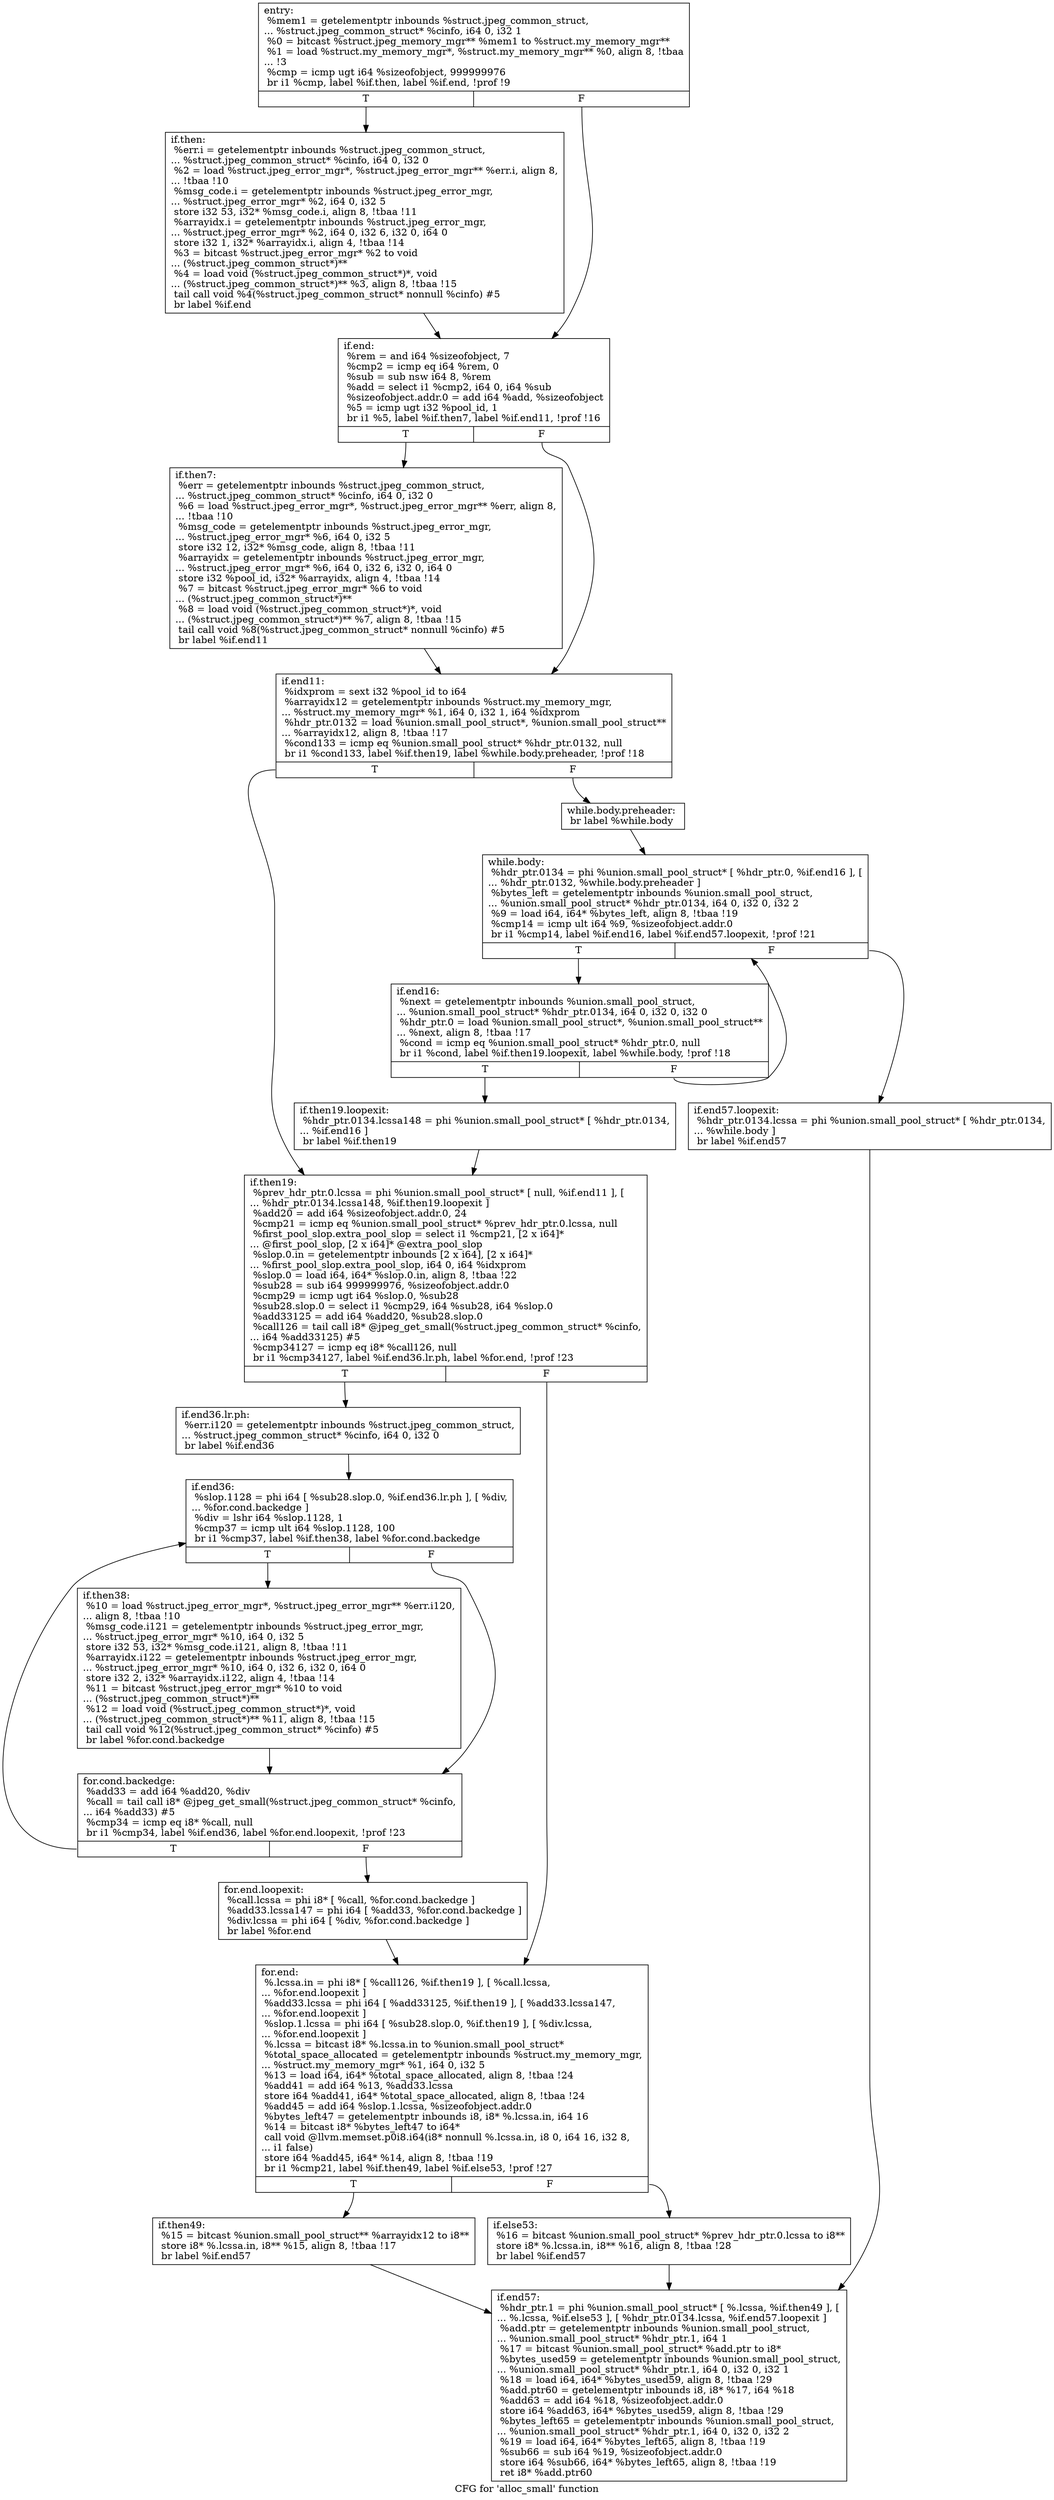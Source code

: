 digraph "CFG for 'alloc_small' function" {
	label="CFG for 'alloc_small' function";

	Node0x57680e0 [shape=record,label="{entry:\l  %mem1 = getelementptr inbounds %struct.jpeg_common_struct,\l... %struct.jpeg_common_struct* %cinfo, i64 0, i32 1\l  %0 = bitcast %struct.jpeg_memory_mgr** %mem1 to %struct.my_memory_mgr**\l  %1 = load %struct.my_memory_mgr*, %struct.my_memory_mgr** %0, align 8, !tbaa\l... !3\l  %cmp = icmp ugt i64 %sizeofobject, 999999976\l  br i1 %cmp, label %if.then, label %if.end, !prof !9\l|{<s0>T|<s1>F}}"];
	Node0x57680e0:s0 -> Node0x5768310;
	Node0x57680e0:s1 -> Node0x5768380;
	Node0x5768310 [shape=record,label="{if.then:                                          \l  %err.i = getelementptr inbounds %struct.jpeg_common_struct,\l... %struct.jpeg_common_struct* %cinfo, i64 0, i32 0\l  %2 = load %struct.jpeg_error_mgr*, %struct.jpeg_error_mgr** %err.i, align 8,\l... !tbaa !10\l  %msg_code.i = getelementptr inbounds %struct.jpeg_error_mgr,\l... %struct.jpeg_error_mgr* %2, i64 0, i32 5\l  store i32 53, i32* %msg_code.i, align 8, !tbaa !11\l  %arrayidx.i = getelementptr inbounds %struct.jpeg_error_mgr,\l... %struct.jpeg_error_mgr* %2, i64 0, i32 6, i32 0, i64 0\l  store i32 1, i32* %arrayidx.i, align 4, !tbaa !14\l  %3 = bitcast %struct.jpeg_error_mgr* %2 to void\l... (%struct.jpeg_common_struct*)**\l  %4 = load void (%struct.jpeg_common_struct*)*, void\l... (%struct.jpeg_common_struct*)** %3, align 8, !tbaa !15\l  tail call void %4(%struct.jpeg_common_struct* nonnull %cinfo) #5\l  br label %if.end\l}"];
	Node0x5768310 -> Node0x5768380;
	Node0x5768380 [shape=record,label="{if.end:                                           \l  %rem = and i64 %sizeofobject, 7\l  %cmp2 = icmp eq i64 %rem, 0\l  %sub = sub nsw i64 8, %rem\l  %add = select i1 %cmp2, i64 0, i64 %sub\l  %sizeofobject.addr.0 = add i64 %add, %sizeofobject\l  %5 = icmp ugt i32 %pool_id, 1\l  br i1 %5, label %if.then7, label %if.end11, !prof !16\l|{<s0>T|<s1>F}}"];
	Node0x5768380:s0 -> Node0x576a7f0;
	Node0x5768380:s1 -> Node0x576a870;
	Node0x576a7f0 [shape=record,label="{if.then7:                                         \l  %err = getelementptr inbounds %struct.jpeg_common_struct,\l... %struct.jpeg_common_struct* %cinfo, i64 0, i32 0\l  %6 = load %struct.jpeg_error_mgr*, %struct.jpeg_error_mgr** %err, align 8,\l... !tbaa !10\l  %msg_code = getelementptr inbounds %struct.jpeg_error_mgr,\l... %struct.jpeg_error_mgr* %6, i64 0, i32 5\l  store i32 12, i32* %msg_code, align 8, !tbaa !11\l  %arrayidx = getelementptr inbounds %struct.jpeg_error_mgr,\l... %struct.jpeg_error_mgr* %6, i64 0, i32 6, i32 0, i64 0\l  store i32 %pool_id, i32* %arrayidx, align 4, !tbaa !14\l  %7 = bitcast %struct.jpeg_error_mgr* %6 to void\l... (%struct.jpeg_common_struct*)**\l  %8 = load void (%struct.jpeg_common_struct*)*, void\l... (%struct.jpeg_common_struct*)** %7, align 8, !tbaa !15\l  tail call void %8(%struct.jpeg_common_struct* nonnull %cinfo) #5\l  br label %if.end11\l}"];
	Node0x576a7f0 -> Node0x576a870;
	Node0x576a870 [shape=record,label="{if.end11:                                         \l  %idxprom = sext i32 %pool_id to i64\l  %arrayidx12 = getelementptr inbounds %struct.my_memory_mgr,\l... %struct.my_memory_mgr* %1, i64 0, i32 1, i64 %idxprom\l  %hdr_ptr.0132 = load %union.small_pool_struct*, %union.small_pool_struct**\l... %arrayidx12, align 8, !tbaa !17\l  %cond133 = icmp eq %union.small_pool_struct* %hdr_ptr.0132, null\l  br i1 %cond133, label %if.then19, label %while.body.preheader, !prof !18\l|{<s0>T|<s1>F}}"];
	Node0x576a870:s0 -> Node0x576a490;
	Node0x576a870:s1 -> Node0x576a5a0;
	Node0x576a5a0 [shape=record,label="{while.body.preheader:                             \l  br label %while.body\l}"];
	Node0x576a5a0 -> Node0x576b8c0;
	Node0x576b8c0 [shape=record,label="{while.body:                                       \l  %hdr_ptr.0134 = phi %union.small_pool_struct* [ %hdr_ptr.0, %if.end16 ], [\l... %hdr_ptr.0132, %while.body.preheader ]\l  %bytes_left = getelementptr inbounds %union.small_pool_struct,\l... %union.small_pool_struct* %hdr_ptr.0134, i64 0, i32 0, i32 2\l  %9 = load i64, i64* %bytes_left, align 8, !tbaa !19\l  %cmp14 = icmp ult i64 %9, %sizeofobject.addr.0\l  br i1 %cmp14, label %if.end16, label %if.end57.loopexit, !prof !21\l|{<s0>T|<s1>F}}"];
	Node0x576b8c0:s0 -> Node0x57635d0;
	Node0x576b8c0:s1 -> Node0x5763b00;
	Node0x57635d0 [shape=record,label="{if.end16:                                         \l  %next = getelementptr inbounds %union.small_pool_struct,\l... %union.small_pool_struct* %hdr_ptr.0134, i64 0, i32 0, i32 0\l  %hdr_ptr.0 = load %union.small_pool_struct*, %union.small_pool_struct**\l... %next, align 8, !tbaa !17\l  %cond = icmp eq %union.small_pool_struct* %hdr_ptr.0, null\l  br i1 %cond, label %if.then19.loopexit, label %while.body, !prof !18\l|{<s0>T|<s1>F}}"];
	Node0x57635d0:s0 -> Node0x576cb50;
	Node0x57635d0:s1 -> Node0x576b8c0;
	Node0x576cb50 [shape=record,label="{if.then19.loopexit:                               \l  %hdr_ptr.0134.lcssa148 = phi %union.small_pool_struct* [ %hdr_ptr.0134,\l... %if.end16 ]\l  br label %if.then19\l}"];
	Node0x576cb50 -> Node0x576a490;
	Node0x576a490 [shape=record,label="{if.then19:                                        \l  %prev_hdr_ptr.0.lcssa = phi %union.small_pool_struct* [ null, %if.end11 ], [\l... %hdr_ptr.0134.lcssa148, %if.then19.loopexit ]\l  %add20 = add i64 %sizeofobject.addr.0, 24\l  %cmp21 = icmp eq %union.small_pool_struct* %prev_hdr_ptr.0.lcssa, null\l  %first_pool_slop.extra_pool_slop = select i1 %cmp21, [2 x i64]*\l... @first_pool_slop, [2 x i64]* @extra_pool_slop\l  %slop.0.in = getelementptr inbounds [2 x i64], [2 x i64]*\l... %first_pool_slop.extra_pool_slop, i64 0, i64 %idxprom\l  %slop.0 = load i64, i64* %slop.0.in, align 8, !tbaa !22\l  %sub28 = sub i64 999999976, %sizeofobject.addr.0\l  %cmp29 = icmp ugt i64 %slop.0, %sub28\l  %sub28.slop.0 = select i1 %cmp29, i64 %sub28, i64 %slop.0\l  %add33125 = add i64 %add20, %sub28.slop.0\l  %call126 = tail call i8* @jpeg_get_small(%struct.jpeg_common_struct* %cinfo,\l... i64 %add33125) #5\l  %cmp34127 = icmp eq i8* %call126, null\l  br i1 %cmp34127, label %if.end36.lr.ph, label %for.end, !prof !23\l|{<s0>T|<s1>F}}"];
	Node0x576a490:s0 -> Node0x576b410;
	Node0x576a490:s1 -> Node0x576b4f0;
	Node0x576b410 [shape=record,label="{if.end36.lr.ph:                                   \l  %err.i120 = getelementptr inbounds %struct.jpeg_common_struct,\l... %struct.jpeg_common_struct* %cinfo, i64 0, i32 0\l  br label %if.end36\l}"];
	Node0x576b410 -> Node0x576d520;
	Node0x576d520 [shape=record,label="{if.end36:                                         \l  %slop.1128 = phi i64 [ %sub28.slop.0, %if.end36.lr.ph ], [ %div,\l... %for.cond.backedge ]\l  %div = lshr i64 %slop.1128, 1\l  %cmp37 = icmp ult i64 %slop.1128, 100\l  br i1 %cmp37, label %if.then38, label %for.cond.backedge\l|{<s0>T|<s1>F}}"];
	Node0x576d520:s0 -> Node0x575ac10;
	Node0x576d520:s1 -> Node0x575a940;
	Node0x575ac10 [shape=record,label="{if.then38:                                        \l  %10 = load %struct.jpeg_error_mgr*, %struct.jpeg_error_mgr** %err.i120,\l... align 8, !tbaa !10\l  %msg_code.i121 = getelementptr inbounds %struct.jpeg_error_mgr,\l... %struct.jpeg_error_mgr* %10, i64 0, i32 5\l  store i32 53, i32* %msg_code.i121, align 8, !tbaa !11\l  %arrayidx.i122 = getelementptr inbounds %struct.jpeg_error_mgr,\l... %struct.jpeg_error_mgr* %10, i64 0, i32 6, i32 0, i64 0\l  store i32 2, i32* %arrayidx.i122, align 4, !tbaa !14\l  %11 = bitcast %struct.jpeg_error_mgr* %10 to void\l... (%struct.jpeg_common_struct*)**\l  %12 = load void (%struct.jpeg_common_struct*)*, void\l... (%struct.jpeg_common_struct*)** %11, align 8, !tbaa !15\l  tail call void %12(%struct.jpeg_common_struct* %cinfo) #5\l  br label %for.cond.backedge\l}"];
	Node0x575ac10 -> Node0x575a940;
	Node0x575a940 [shape=record,label="{for.cond.backedge:                                \l  %add33 = add i64 %add20, %div\l  %call = tail call i8* @jpeg_get_small(%struct.jpeg_common_struct* %cinfo,\l... i64 %add33) #5\l  %cmp34 = icmp eq i8* %call, null\l  br i1 %cmp34, label %if.end36, label %for.end.loopexit, !prof !23\l|{<s0>T|<s1>F}}"];
	Node0x575a940:s0 -> Node0x576d520;
	Node0x575a940:s1 -> Node0x575b4c0;
	Node0x575b4c0 [shape=record,label="{for.end.loopexit:                                 \l  %call.lcssa = phi i8* [ %call, %for.cond.backedge ]\l  %add33.lcssa147 = phi i64 [ %add33, %for.cond.backedge ]\l  %div.lcssa = phi i64 [ %div, %for.cond.backedge ]\l  br label %for.end\l}"];
	Node0x575b4c0 -> Node0x576b4f0;
	Node0x576b4f0 [shape=record,label="{for.end:                                          \l  %.lcssa.in = phi i8* [ %call126, %if.then19 ], [ %call.lcssa,\l... %for.end.loopexit ]\l  %add33.lcssa = phi i64 [ %add33125, %if.then19 ], [ %add33.lcssa147,\l... %for.end.loopexit ]\l  %slop.1.lcssa = phi i64 [ %sub28.slop.0, %if.then19 ], [ %div.lcssa,\l... %for.end.loopexit ]\l  %.lcssa = bitcast i8* %.lcssa.in to %union.small_pool_struct*\l  %total_space_allocated = getelementptr inbounds %struct.my_memory_mgr,\l... %struct.my_memory_mgr* %1, i64 0, i32 5\l  %13 = load i64, i64* %total_space_allocated, align 8, !tbaa !24\l  %add41 = add i64 %13, %add33.lcssa\l  store i64 %add41, i64* %total_space_allocated, align 8, !tbaa !24\l  %add45 = add i64 %slop.1.lcssa, %sizeofobject.addr.0\l  %bytes_left47 = getelementptr inbounds i8, i8* %.lcssa.in, i64 16\l  %14 = bitcast i8* %bytes_left47 to i64*\l  call void @llvm.memset.p0i8.i64(i8* nonnull %.lcssa.in, i8 0, i64 16, i32 8,\l... i1 false)\l  store i64 %add45, i64* %14, align 8, !tbaa !19\l  br i1 %cmp21, label %if.then49, label %if.else53, !prof !27\l|{<s0>T|<s1>F}}"];
	Node0x576b4f0:s0 -> Node0x5771580;
	Node0x576b4f0:s1 -> Node0x5771e50;
	Node0x5771580 [shape=record,label="{if.then49:                                        \l  %15 = bitcast %union.small_pool_struct** %arrayidx12 to i8**\l  store i8* %.lcssa.in, i8** %15, align 8, !tbaa !17\l  br label %if.end57\l}"];
	Node0x5771580 -> Node0x5772150;
	Node0x5771e50 [shape=record,label="{if.else53:                                        \l  %16 = bitcast %union.small_pool_struct* %prev_hdr_ptr.0.lcssa to i8**\l  store i8* %.lcssa.in, i8** %16, align 8, !tbaa !28\l  br label %if.end57\l}"];
	Node0x5771e50 -> Node0x5772150;
	Node0x5763b00 [shape=record,label="{if.end57.loopexit:                                \l  %hdr_ptr.0134.lcssa = phi %union.small_pool_struct* [ %hdr_ptr.0134,\l... %while.body ]\l  br label %if.end57\l}"];
	Node0x5763b00 -> Node0x5772150;
	Node0x5772150 [shape=record,label="{if.end57:                                         \l  %hdr_ptr.1 = phi %union.small_pool_struct* [ %.lcssa, %if.then49 ], [\l... %.lcssa, %if.else53 ], [ %hdr_ptr.0134.lcssa, %if.end57.loopexit ]\l  %add.ptr = getelementptr inbounds %union.small_pool_struct,\l... %union.small_pool_struct* %hdr_ptr.1, i64 1\l  %17 = bitcast %union.small_pool_struct* %add.ptr to i8*\l  %bytes_used59 = getelementptr inbounds %union.small_pool_struct,\l... %union.small_pool_struct* %hdr_ptr.1, i64 0, i32 0, i32 1\l  %18 = load i64, i64* %bytes_used59, align 8, !tbaa !29\l  %add.ptr60 = getelementptr inbounds i8, i8* %17, i64 %18\l  %add63 = add i64 %18, %sizeofobject.addr.0\l  store i64 %add63, i64* %bytes_used59, align 8, !tbaa !29\l  %bytes_left65 = getelementptr inbounds %union.small_pool_struct,\l... %union.small_pool_struct* %hdr_ptr.1, i64 0, i32 0, i32 2\l  %19 = load i64, i64* %bytes_left65, align 8, !tbaa !19\l  %sub66 = sub i64 %19, %sizeofobject.addr.0\l  store i64 %sub66, i64* %bytes_left65, align 8, !tbaa !19\l  ret i8* %add.ptr60\l}"];
}
